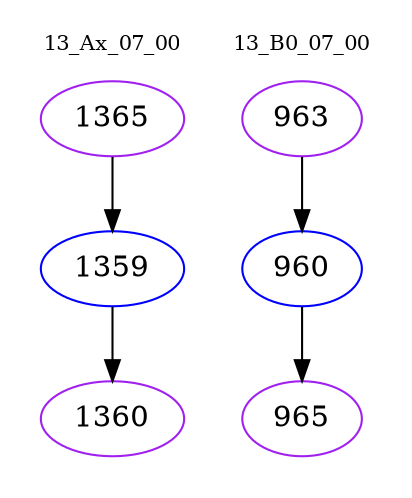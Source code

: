 digraph{
subgraph cluster_0 {
color = white
label = "13_Ax_07_00";
fontsize=10;
T0_1365 [label="1365", color="purple"]
T0_1365 -> T0_1359 [color="black"]
T0_1359 [label="1359", color="blue"]
T0_1359 -> T0_1360 [color="black"]
T0_1360 [label="1360", color="purple"]
}
subgraph cluster_1 {
color = white
label = "13_B0_07_00";
fontsize=10;
T1_963 [label="963", color="purple"]
T1_963 -> T1_960 [color="black"]
T1_960 [label="960", color="blue"]
T1_960 -> T1_965 [color="black"]
T1_965 [label="965", color="purple"]
}
}
